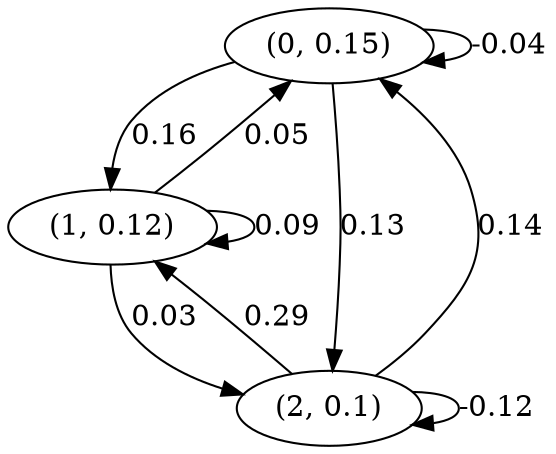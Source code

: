 digraph {
    0 [ label = "(0, 0.15)" ]
    1 [ label = "(1, 0.12)" ]
    2 [ label = "(2, 0.1)" ]
    0 -> 0 [ label = "-0.04" ]
    1 -> 1 [ label = "0.09" ]
    2 -> 2 [ label = "-0.12" ]
    1 -> 0 [ label = "0.05" ]
    2 -> 0 [ label = "0.14" ]
    0 -> 1 [ label = "0.16" ]
    2 -> 1 [ label = "0.29" ]
    0 -> 2 [ label = "0.13" ]
    1 -> 2 [ label = "0.03" ]
}

